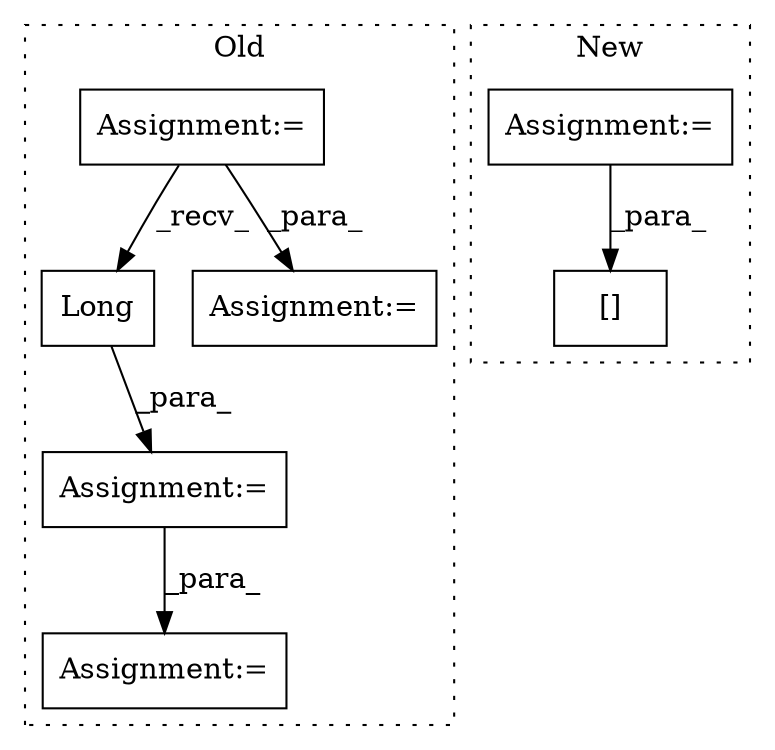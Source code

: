 digraph G {
subgraph cluster0 {
1 [label="Long" a="32" s="1682" l="6" shape="box"];
3 [label="Assignment:=" a="7" s="1643" l="1" shape="box"];
4 [label="Assignment:=" a="7" s="398" l="5" shape="box"];
5 [label="Assignment:=" a="7" s="1601" l="1" shape="box"];
6 [label="Assignment:=" a="7" s="1728" l="1" shape="box"];
label = "Old";
style="dotted";
}
subgraph cluster1 {
2 [label="[]" a="2" s="1453,1481" l="27,1" shape="box"];
7 [label="Assignment:=" a="7" s="1540" l="25" shape="box"];
label = "New";
style="dotted";
}
1 -> 3 [label="_para_"];
3 -> 6 [label="_para_"];
4 -> 1 [label="_recv_"];
4 -> 5 [label="_para_"];
7 -> 2 [label="_para_"];
}